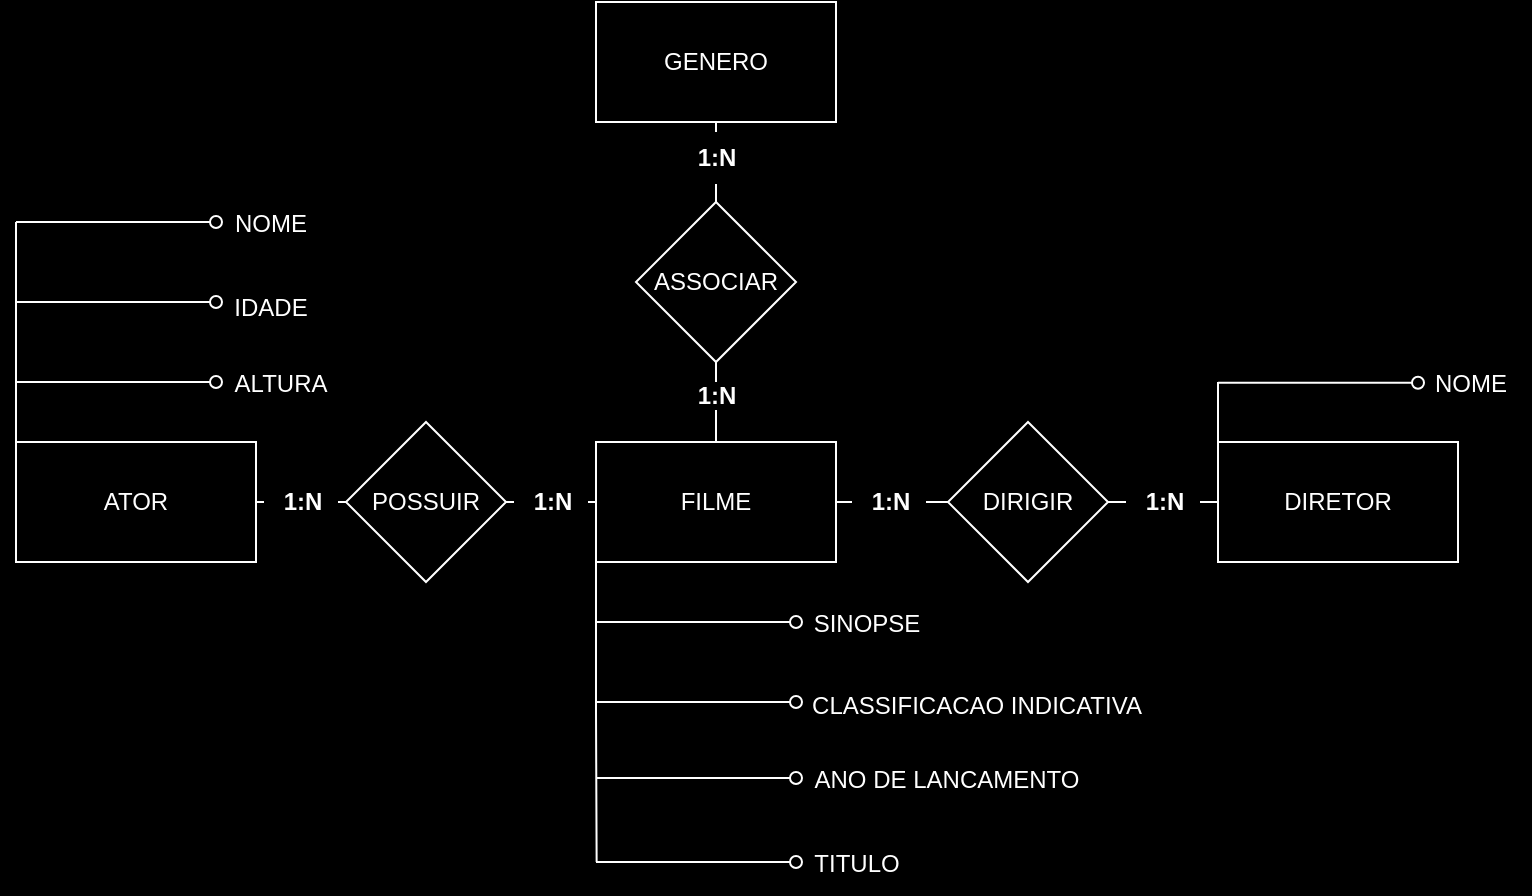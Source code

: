 <mxfile version="21.7.5" type="github">
  <diagram name="Página-1" id="v9OZU1M-cJnXeYLJMus9">
    <mxGraphModel dx="941" dy="579" grid="0" gridSize="10" guides="1" tooltips="1" connect="1" arrows="1" fold="1" page="1" pageScale="1" pageWidth="827" pageHeight="1169" background="#000000" math="0" shadow="0">
      <root>
        <mxCell id="0" />
        <mxCell id="1" parent="0" />
        <mxCell id="TqbZtph7ql6HX9hg1Y7r-11" style="edgeStyle=orthogonalEdgeStyle;rounded=0;orthogonalLoop=1;jettySize=auto;html=1;exitX=1;exitY=0.5;exitDx=0;exitDy=0;entryX=0;entryY=0.5;entryDx=0;entryDy=0;fontFamily=Helvetica;fontSize=12;fontColor=#FFFFFF;strokeColor=#FFFFFF;endArrow=none;endFill=0;" edge="1" parent="1" source="TqbZtph7ql6HX9hg1Y7r-35" target="TqbZtph7ql6HX9hg1Y7r-9">
          <mxGeometry relative="1" as="geometry" />
        </mxCell>
        <mxCell id="TqbZtph7ql6HX9hg1Y7r-13" style="edgeStyle=orthogonalEdgeStyle;shape=connector;rounded=0;orthogonalLoop=1;jettySize=auto;html=1;exitX=0.5;exitY=0;exitDx=0;exitDy=0;entryX=0.5;entryY=1;entryDx=0;entryDy=0;labelBackgroundColor=default;strokeColor=#FFFFFF;fontFamily=Helvetica;fontSize=12;fontColor=#FFFFFF;endArrow=none;endFill=0;" edge="1" parent="1" source="TqbZtph7ql6HX9hg1Y7r-3" target="TqbZtph7ql6HX9hg1Y7r-10">
          <mxGeometry relative="1" as="geometry" />
        </mxCell>
        <mxCell id="TqbZtph7ql6HX9hg1Y7r-20" style="edgeStyle=orthogonalEdgeStyle;shape=connector;rounded=0;orthogonalLoop=1;jettySize=auto;html=1;exitX=0;exitY=1;exitDx=0;exitDy=0;labelBackgroundColor=default;strokeColor=#FFFFFF;fontFamily=Helvetica;fontSize=12;fontColor=#FFFFFF;endArrow=none;endFill=0;" edge="1" parent="1" source="TqbZtph7ql6HX9hg1Y7r-3">
          <mxGeometry relative="1" as="geometry">
            <mxPoint x="353.316" y="560" as="targetPoint" />
          </mxGeometry>
        </mxCell>
        <mxCell id="TqbZtph7ql6HX9hg1Y7r-3" value="FILME" style="rounded=0;whiteSpace=wrap;html=1;strokeColor=#FFFFFF;fillColor=#000000;fontColor=#FFFFFF;" vertex="1" parent="1">
          <mxGeometry x="353" y="350" width="120" height="60" as="geometry" />
        </mxCell>
        <mxCell id="TqbZtph7ql6HX9hg1Y7r-15" style="edgeStyle=orthogonalEdgeStyle;shape=connector;rounded=0;orthogonalLoop=1;jettySize=auto;html=1;exitX=1;exitY=0.5;exitDx=0;exitDy=0;entryX=0;entryY=0.5;entryDx=0;entryDy=0;labelBackgroundColor=default;strokeColor=#FFFFFF;fontFamily=Helvetica;fontSize=12;fontColor=#FFFFFF;endArrow=none;endFill=0;" edge="1" parent="1" source="TqbZtph7ql6HX9hg1Y7r-30" target="TqbZtph7ql6HX9hg1Y7r-8">
          <mxGeometry relative="1" as="geometry" />
        </mxCell>
        <mxCell id="TqbZtph7ql6HX9hg1Y7r-42" style="edgeStyle=orthogonalEdgeStyle;shape=connector;rounded=0;orthogonalLoop=1;jettySize=auto;html=1;exitX=0;exitY=0;exitDx=0;exitDy=0;labelBackgroundColor=default;strokeColor=#FFFFFF;fontFamily=Helvetica;fontSize=12;fontColor=#FFFFFF;endArrow=none;endFill=0;" edge="1" parent="1" source="TqbZtph7ql6HX9hg1Y7r-4">
          <mxGeometry relative="1" as="geometry">
            <mxPoint x="63" y="240" as="targetPoint" />
          </mxGeometry>
        </mxCell>
        <mxCell id="TqbZtph7ql6HX9hg1Y7r-4" value="ATOR" style="rounded=0;whiteSpace=wrap;html=1;strokeColor=#FFFFFF;fontFamily=Helvetica;fontSize=12;fontColor=#FFFFFF;fillColor=#000000;" vertex="1" parent="1">
          <mxGeometry x="63" y="350" width="120" height="60" as="geometry" />
        </mxCell>
        <mxCell id="TqbZtph7ql6HX9hg1Y7r-50" style="edgeStyle=orthogonalEdgeStyle;shape=connector;rounded=0;orthogonalLoop=1;jettySize=auto;html=1;exitX=0;exitY=0;exitDx=0;exitDy=0;labelBackgroundColor=default;strokeColor=#FFFFFF;fontFamily=Helvetica;fontSize=12;fontColor=#FFFFFF;endArrow=none;endFill=0;" edge="1" parent="1" source="TqbZtph7ql6HX9hg1Y7r-6">
          <mxGeometry relative="1" as="geometry">
            <mxPoint x="664" y="320" as="targetPoint" />
          </mxGeometry>
        </mxCell>
        <mxCell id="TqbZtph7ql6HX9hg1Y7r-6" value="DIRETOR" style="whiteSpace=wrap;html=1;rounded=0;strokeColor=#FFFFFF;fontFamily=Helvetica;fontSize=12;fontColor=#FFFFFF;fillColor=#000000;" vertex="1" parent="1">
          <mxGeometry x="664" y="350" width="120" height="60" as="geometry" />
        </mxCell>
        <mxCell id="TqbZtph7ql6HX9hg1Y7r-7" value="GENERO" style="whiteSpace=wrap;html=1;rounded=0;strokeColor=#FFFFFF;fontFamily=Helvetica;fontSize=12;fontColor=#FFFFFF;fillColor=#000000;" vertex="1" parent="1">
          <mxGeometry x="353" y="130" width="120" height="60" as="geometry" />
        </mxCell>
        <mxCell id="TqbZtph7ql6HX9hg1Y7r-16" style="edgeStyle=orthogonalEdgeStyle;shape=connector;rounded=0;orthogonalLoop=1;jettySize=auto;html=1;exitX=1;exitY=0.5;exitDx=0;exitDy=0;entryX=0;entryY=0.5;entryDx=0;entryDy=0;labelBackgroundColor=default;strokeColor=#FFFFFF;fontFamily=Helvetica;fontSize=12;fontColor=#FFFFFF;endArrow=none;endFill=0;" edge="1" parent="1" source="TqbZtph7ql6HX9hg1Y7r-32" target="TqbZtph7ql6HX9hg1Y7r-3">
          <mxGeometry relative="1" as="geometry" />
        </mxCell>
        <mxCell id="TqbZtph7ql6HX9hg1Y7r-8" value="POSSUIR" style="rhombus;whiteSpace=wrap;html=1;rounded=0;strokeColor=#FFFFFF;fontFamily=Helvetica;fontSize=12;fontColor=#FFFFFF;fillColor=#000000;" vertex="1" parent="1">
          <mxGeometry x="228" y="340" width="80" height="80" as="geometry" />
        </mxCell>
        <mxCell id="TqbZtph7ql6HX9hg1Y7r-12" style="edgeStyle=orthogonalEdgeStyle;shape=connector;rounded=0;orthogonalLoop=1;jettySize=auto;html=1;exitX=1;exitY=0.5;exitDx=0;exitDy=0;entryX=0;entryY=0.5;entryDx=0;entryDy=0;labelBackgroundColor=default;strokeColor=#FFFFFF;fontFamily=Helvetica;fontSize=12;fontColor=#FFFFFF;endArrow=none;endFill=0;" edge="1" parent="1" source="TqbZtph7ql6HX9hg1Y7r-37" target="TqbZtph7ql6HX9hg1Y7r-6">
          <mxGeometry relative="1" as="geometry" />
        </mxCell>
        <mxCell id="TqbZtph7ql6HX9hg1Y7r-9" value="DIRIGIR" style="rhombus;whiteSpace=wrap;html=1;rounded=0;strokeColor=#FFFFFF;fontFamily=Helvetica;fontSize=12;fontColor=#FFFFFF;fillColor=#000000;" vertex="1" parent="1">
          <mxGeometry x="529" y="340" width="80" height="80" as="geometry" />
        </mxCell>
        <mxCell id="TqbZtph7ql6HX9hg1Y7r-14" style="edgeStyle=orthogonalEdgeStyle;shape=connector;rounded=0;orthogonalLoop=1;jettySize=auto;html=1;exitX=0.5;exitY=0;exitDx=0;exitDy=0;entryX=0.5;entryY=1;entryDx=0;entryDy=0;labelBackgroundColor=default;strokeColor=#FFFFFF;fontFamily=Helvetica;fontSize=12;fontColor=#FFFFFF;endArrow=none;endFill=0;" edge="1" parent="1" source="TqbZtph7ql6HX9hg1Y7r-39" target="TqbZtph7ql6HX9hg1Y7r-7">
          <mxGeometry relative="1" as="geometry" />
        </mxCell>
        <mxCell id="TqbZtph7ql6HX9hg1Y7r-10" value="ASSOCIAR" style="rhombus;whiteSpace=wrap;html=1;rounded=0;strokeColor=#FFFFFF;fontFamily=Helvetica;fontSize=12;fontColor=#FFFFFF;fillColor=#000000;" vertex="1" parent="1">
          <mxGeometry x="373" y="230" width="80" height="80" as="geometry" />
        </mxCell>
        <mxCell id="TqbZtph7ql6HX9hg1Y7r-21" value="TITULO" style="text;html=1;align=center;verticalAlign=middle;resizable=0;points=[];autosize=1;strokeColor=none;fillColor=none;fontSize=12;fontFamily=Helvetica;fontColor=#FFFFFF;" vertex="1" parent="1">
          <mxGeometry x="448" y="546" width="70" height="30" as="geometry" />
        </mxCell>
        <mxCell id="TqbZtph7ql6HX9hg1Y7r-22" value="ANO DE LANCAMENTO" style="text;html=1;align=center;verticalAlign=middle;resizable=0;points=[];autosize=1;strokeColor=none;fillColor=none;fontSize=12;fontFamily=Helvetica;fontColor=#FFFFFF;" vertex="1" parent="1">
          <mxGeometry x="448" y="504" width="160" height="30" as="geometry" />
        </mxCell>
        <mxCell id="TqbZtph7ql6HX9hg1Y7r-23" value="CLASSIFICACAO INDICATIVA" style="text;html=1;align=center;verticalAlign=middle;resizable=0;points=[];autosize=1;strokeColor=none;fillColor=none;fontSize=12;fontFamily=Helvetica;fontColor=#FFFFFF;" vertex="1" parent="1">
          <mxGeometry x="448" y="467" width="190" height="30" as="geometry" />
        </mxCell>
        <mxCell id="TqbZtph7ql6HX9hg1Y7r-24" value="SINOPSE" style="text;html=1;align=center;verticalAlign=middle;resizable=0;points=[];autosize=1;strokeColor=none;fillColor=none;fontSize=12;fontFamily=Helvetica;fontColor=#FFFFFF;" vertex="1" parent="1">
          <mxGeometry x="448" y="426" width="80" height="30" as="geometry" />
        </mxCell>
        <mxCell id="TqbZtph7ql6HX9hg1Y7r-25" value="" style="edgeStyle=none;orthogonalLoop=1;jettySize=auto;html=1;rounded=0;labelBackgroundColor=default;strokeColor=#FFFFFF;fontFamily=Helvetica;fontSize=12;fontColor=#FFFFFF;endArrow=oval;endFill=0;shape=connector;" edge="1" parent="1">
          <mxGeometry width="100" relative="1" as="geometry">
            <mxPoint x="353" y="560" as="sourcePoint" />
            <mxPoint x="453" y="560" as="targetPoint" />
            <Array as="points" />
          </mxGeometry>
        </mxCell>
        <mxCell id="TqbZtph7ql6HX9hg1Y7r-26" value="" style="edgeStyle=none;orthogonalLoop=1;jettySize=auto;html=1;rounded=0;labelBackgroundColor=default;strokeColor=#FFFFFF;fontFamily=Helvetica;fontSize=12;fontColor=#FFFFFF;endArrow=oval;endFill=0;shape=connector;" edge="1" parent="1">
          <mxGeometry width="100" relative="1" as="geometry">
            <mxPoint x="353" y="518" as="sourcePoint" />
            <mxPoint x="453" y="518" as="targetPoint" />
            <Array as="points" />
          </mxGeometry>
        </mxCell>
        <mxCell id="TqbZtph7ql6HX9hg1Y7r-27" value="" style="edgeStyle=none;orthogonalLoop=1;jettySize=auto;html=1;rounded=0;labelBackgroundColor=default;strokeColor=#FFFFFF;fontFamily=Helvetica;fontSize=12;fontColor=#FFFFFF;endArrow=oval;endFill=0;shape=connector;" edge="1" parent="1">
          <mxGeometry width="100" relative="1" as="geometry">
            <mxPoint x="353" y="480" as="sourcePoint" />
            <mxPoint x="453" y="480" as="targetPoint" />
            <Array as="points" />
          </mxGeometry>
        </mxCell>
        <mxCell id="TqbZtph7ql6HX9hg1Y7r-28" value="" style="edgeStyle=none;orthogonalLoop=1;jettySize=auto;html=1;rounded=0;labelBackgroundColor=default;strokeColor=#FFFFFF;fontFamily=Helvetica;fontSize=12;fontColor=#FFFFFF;endArrow=oval;endFill=0;shape=connector;" edge="1" parent="1">
          <mxGeometry width="100" relative="1" as="geometry">
            <mxPoint x="353" y="440" as="sourcePoint" />
            <mxPoint x="453" y="440" as="targetPoint" />
            <Array as="points" />
          </mxGeometry>
        </mxCell>
        <mxCell id="TqbZtph7ql6HX9hg1Y7r-31" value="" style="edgeStyle=orthogonalEdgeStyle;shape=connector;rounded=0;orthogonalLoop=1;jettySize=auto;html=1;exitX=1;exitY=0.5;exitDx=0;exitDy=0;entryX=0;entryY=0.5;entryDx=0;entryDy=0;labelBackgroundColor=default;strokeColor=#FFFFFF;fontFamily=Helvetica;fontSize=12;fontColor=#FFFFFF;endArrow=none;endFill=0;" edge="1" parent="1" source="TqbZtph7ql6HX9hg1Y7r-4" target="TqbZtph7ql6HX9hg1Y7r-30">
          <mxGeometry relative="1" as="geometry">
            <mxPoint x="183" y="380" as="sourcePoint" />
            <mxPoint x="228" y="380" as="targetPoint" />
          </mxGeometry>
        </mxCell>
        <mxCell id="TqbZtph7ql6HX9hg1Y7r-30" value="&lt;b style=&quot;background-color: rgb(0, 0, 0);&quot;&gt;1:N&lt;/b&gt;" style="text;html=1;align=center;verticalAlign=middle;resizable=0;points=[];autosize=1;strokeColor=none;fillColor=none;fontSize=12;fontFamily=Helvetica;fontColor=#FFFFFF;" vertex="1" parent="1">
          <mxGeometry x="187" y="367" width="37" height="26" as="geometry" />
        </mxCell>
        <mxCell id="TqbZtph7ql6HX9hg1Y7r-33" value="" style="edgeStyle=orthogonalEdgeStyle;shape=connector;rounded=0;orthogonalLoop=1;jettySize=auto;html=1;exitX=1;exitY=0.5;exitDx=0;exitDy=0;entryX=0;entryY=0.5;entryDx=0;entryDy=0;labelBackgroundColor=default;strokeColor=#FFFFFF;fontFamily=Helvetica;fontSize=12;fontColor=#FFFFFF;endArrow=none;endFill=0;" edge="1" parent="1" source="TqbZtph7ql6HX9hg1Y7r-8" target="TqbZtph7ql6HX9hg1Y7r-32">
          <mxGeometry relative="1" as="geometry">
            <mxPoint x="308" y="380" as="sourcePoint" />
            <mxPoint x="353" y="380" as="targetPoint" />
          </mxGeometry>
        </mxCell>
        <mxCell id="TqbZtph7ql6HX9hg1Y7r-32" value="&lt;b&gt;&lt;font style=&quot;font-size: 12px;&quot;&gt;1:N&lt;/font&gt;&lt;/b&gt;" style="text;html=1;align=center;verticalAlign=middle;resizable=0;points=[];autosize=1;strokeColor=none;fillColor=none;fontSize=12;fontFamily=Helvetica;fontColor=#FFFFFF;" vertex="1" parent="1">
          <mxGeometry x="312" y="367" width="37" height="26" as="geometry" />
        </mxCell>
        <mxCell id="TqbZtph7ql6HX9hg1Y7r-36" value="" style="edgeStyle=orthogonalEdgeStyle;rounded=0;orthogonalLoop=1;jettySize=auto;html=1;exitX=1;exitY=0.5;exitDx=0;exitDy=0;entryX=0;entryY=0.5;entryDx=0;entryDy=0;fontFamily=Helvetica;fontSize=12;fontColor=#FFFFFF;strokeColor=#FFFFFF;endArrow=none;endFill=0;" edge="1" parent="1" source="TqbZtph7ql6HX9hg1Y7r-3" target="TqbZtph7ql6HX9hg1Y7r-35">
          <mxGeometry relative="1" as="geometry">
            <mxPoint x="473" y="380" as="sourcePoint" />
            <mxPoint x="529" y="380" as="targetPoint" />
          </mxGeometry>
        </mxCell>
        <mxCell id="TqbZtph7ql6HX9hg1Y7r-35" value="&lt;b&gt;1:N&lt;/b&gt;" style="text;html=1;align=center;verticalAlign=middle;resizable=0;points=[];autosize=1;strokeColor=none;fillColor=none;fontSize=12;fontFamily=Helvetica;fontColor=#FFFFFF;" vertex="1" parent="1">
          <mxGeometry x="481" y="367" width="37" height="26" as="geometry" />
        </mxCell>
        <mxCell id="TqbZtph7ql6HX9hg1Y7r-38" value="" style="edgeStyle=orthogonalEdgeStyle;shape=connector;rounded=0;orthogonalLoop=1;jettySize=auto;html=1;exitX=1;exitY=0.5;exitDx=0;exitDy=0;entryX=0;entryY=0.5;entryDx=0;entryDy=0;labelBackgroundColor=default;strokeColor=#FFFFFF;fontFamily=Helvetica;fontSize=12;fontColor=#FFFFFF;endArrow=none;endFill=0;" edge="1" parent="1" source="TqbZtph7ql6HX9hg1Y7r-9" target="TqbZtph7ql6HX9hg1Y7r-37">
          <mxGeometry relative="1" as="geometry">
            <mxPoint x="609" y="380" as="sourcePoint" />
            <mxPoint x="664" y="380" as="targetPoint" />
          </mxGeometry>
        </mxCell>
        <mxCell id="TqbZtph7ql6HX9hg1Y7r-37" value="&lt;span style=&quot;background-color: rgb(0, 0, 0);&quot;&gt;&lt;b&gt;1:N&lt;/b&gt;&lt;/span&gt;" style="text;html=1;align=center;verticalAlign=middle;resizable=0;points=[];autosize=1;strokeColor=none;fillColor=none;fontSize=12;fontFamily=Helvetica;fontColor=#FFFFFF;" vertex="1" parent="1">
          <mxGeometry x="618" y="367" width="37" height="26" as="geometry" />
        </mxCell>
        <mxCell id="TqbZtph7ql6HX9hg1Y7r-40" value="" style="edgeStyle=orthogonalEdgeStyle;shape=connector;rounded=0;orthogonalLoop=1;jettySize=auto;html=1;exitX=0.5;exitY=0;exitDx=0;exitDy=0;entryX=0.5;entryY=1;entryDx=0;entryDy=0;labelBackgroundColor=default;strokeColor=#FFFFFF;fontFamily=Helvetica;fontSize=12;fontColor=#FFFFFF;endArrow=none;endFill=0;" edge="1" parent="1" source="TqbZtph7ql6HX9hg1Y7r-10" target="TqbZtph7ql6HX9hg1Y7r-39">
          <mxGeometry relative="1" as="geometry">
            <mxPoint x="413" y="230" as="sourcePoint" />
            <mxPoint x="413" y="190" as="targetPoint" />
          </mxGeometry>
        </mxCell>
        <mxCell id="TqbZtph7ql6HX9hg1Y7r-39" value="&lt;b&gt;1:N&lt;/b&gt;" style="text;html=1;align=center;verticalAlign=middle;resizable=0;points=[];autosize=1;strokeColor=none;fillColor=none;fontSize=12;fontFamily=Helvetica;fontColor=#FFFFFF;" vertex="1" parent="1">
          <mxGeometry x="394.5" y="195" width="37" height="26" as="geometry" />
        </mxCell>
        <mxCell id="TqbZtph7ql6HX9hg1Y7r-41" value="&lt;b style=&quot;background-color: rgb(0, 0, 0);&quot;&gt;1:N&lt;/b&gt;" style="text;html=1;align=center;verticalAlign=middle;resizable=0;points=[];autosize=1;strokeColor=none;fillColor=none;fontSize=12;fontFamily=Helvetica;fontColor=#FFFFFF;" vertex="1" parent="1">
          <mxGeometry x="394.5" y="314" width="37" height="26" as="geometry" />
        </mxCell>
        <mxCell id="TqbZtph7ql6HX9hg1Y7r-43" value="" style="edgeStyle=none;orthogonalLoop=1;jettySize=auto;html=1;rounded=0;labelBackgroundColor=default;strokeColor=#FFFFFF;fontFamily=Helvetica;fontSize=12;fontColor=#FFFFFF;endArrow=oval;endFill=0;shape=connector;" edge="1" parent="1">
          <mxGeometry width="100" relative="1" as="geometry">
            <mxPoint x="63" y="240" as="sourcePoint" />
            <mxPoint x="163" y="240" as="targetPoint" />
            <Array as="points" />
          </mxGeometry>
        </mxCell>
        <mxCell id="TqbZtph7ql6HX9hg1Y7r-44" value="" style="edgeStyle=none;orthogonalLoop=1;jettySize=auto;html=1;rounded=0;labelBackgroundColor=default;strokeColor=#FFFFFF;fontFamily=Helvetica;fontSize=12;fontColor=#FFFFFF;endArrow=oval;endFill=0;shape=connector;" edge="1" parent="1">
          <mxGeometry width="100" relative="1" as="geometry">
            <mxPoint x="63" y="280" as="sourcePoint" />
            <mxPoint x="163" y="280" as="targetPoint" />
            <Array as="points" />
          </mxGeometry>
        </mxCell>
        <mxCell id="TqbZtph7ql6HX9hg1Y7r-45" value="" style="edgeStyle=none;orthogonalLoop=1;jettySize=auto;html=1;rounded=0;labelBackgroundColor=default;strokeColor=#FFFFFF;fontFamily=Helvetica;fontSize=12;fontColor=#FFFFFF;endArrow=oval;endFill=0;shape=connector;" edge="1" parent="1">
          <mxGeometry width="100" relative="1" as="geometry">
            <mxPoint x="63" y="320" as="sourcePoint" />
            <mxPoint x="163" y="320" as="targetPoint" />
            <Array as="points" />
          </mxGeometry>
        </mxCell>
        <mxCell id="TqbZtph7ql6HX9hg1Y7r-47" value="NOME" style="text;html=1;align=center;verticalAlign=middle;resizable=0;points=[];autosize=1;strokeColor=none;fillColor=none;fontSize=12;fontFamily=Helvetica;fontColor=#FFFFFF;" vertex="1" parent="1">
          <mxGeometry x="160" y="226" width="60" height="30" as="geometry" />
        </mxCell>
        <mxCell id="TqbZtph7ql6HX9hg1Y7r-48" value="IDADE" style="text;html=1;align=center;verticalAlign=middle;resizable=0;points=[];autosize=1;strokeColor=none;fillColor=none;fontSize=12;fontFamily=Helvetica;fontColor=#FFFFFF;" vertex="1" parent="1">
          <mxGeometry x="160" y="268" width="60" height="30" as="geometry" />
        </mxCell>
        <mxCell id="TqbZtph7ql6HX9hg1Y7r-49" value="ALTURA" style="text;html=1;align=center;verticalAlign=middle;resizable=0;points=[];autosize=1;strokeColor=none;fillColor=none;fontSize=12;fontFamily=Helvetica;fontColor=#FFFFFF;" vertex="1" parent="1">
          <mxGeometry x="160" y="306" width="70" height="30" as="geometry" />
        </mxCell>
        <mxCell id="TqbZtph7ql6HX9hg1Y7r-51" value="" style="edgeStyle=none;orthogonalLoop=1;jettySize=auto;html=1;rounded=0;labelBackgroundColor=default;strokeColor=#FFFFFF;fontFamily=Helvetica;fontSize=12;fontColor=#FFFFFF;endArrow=oval;endFill=0;shape=connector;" edge="1" parent="1">
          <mxGeometry width="100" relative="1" as="geometry">
            <mxPoint x="664" y="320.37" as="sourcePoint" />
            <mxPoint x="764" y="320.37" as="targetPoint" />
            <Array as="points" />
          </mxGeometry>
        </mxCell>
        <mxCell id="TqbZtph7ql6HX9hg1Y7r-52" value="NOME" style="text;html=1;align=center;verticalAlign=middle;resizable=0;points=[];autosize=1;strokeColor=none;fillColor=none;fontSize=12;fontFamily=Helvetica;fontColor=#FFFFFF;" vertex="1" parent="1">
          <mxGeometry x="760" y="306" width="60" height="30" as="geometry" />
        </mxCell>
      </root>
    </mxGraphModel>
  </diagram>
</mxfile>
